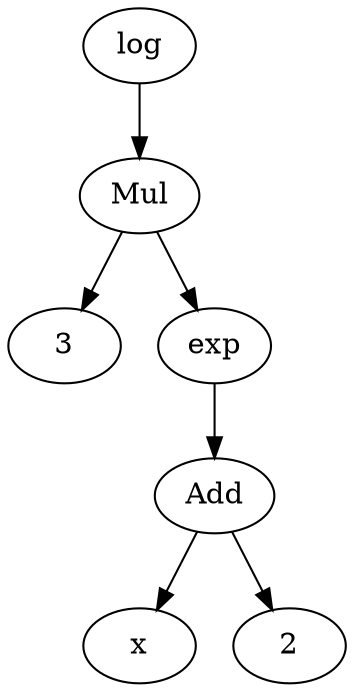 digraph{

# Graph style
"rankdir"="TD"

#########
# Nodes #
#########

"Symbol(x)" ["color"="black", "label"="x", "shape"="ellipse"];
"Integer(3)" ["color"="black", "label"="3", "shape"="ellipse"];
"Integer(2)" ["color"="black", "label"="2", "shape"="ellipse"];
"Add(Integer(2), Symbol(x))" ["color"="black", "label"="Add", "shape"="ellipse"];
"exp(Add(Integer(2), Symbol(x)))" ["color"="black", "label"="exp", "shape"="ellipse"];
"Mul(Integer(3), exp(Add(Integer(2), Symbol(x))))" ["color"="black", "label"="Mul", "shape"="ellipse"];
"log(Mul(Integer(3), exp(Add(Integer(2), Symbol(x)))))" ["color"="black", "label"="log", "shape"="ellipse"];

#########
# Edges #
#########

"Add(Integer(2), Symbol(x))" -> "Symbol(x)";
"Add(Integer(2), Symbol(x))" -> "Integer(2)";
"exp(Add(Integer(2), Symbol(x)))" -> "Add(Integer(2), Symbol(x))";
"Mul(Integer(3), exp(Add(Integer(2), Symbol(x))))" -> "Integer(3)";
"Mul(Integer(3), exp(Add(Integer(2), Symbol(x))))" -> "exp(Add(Integer(2), Symbol(x)))";
"log(Mul(Integer(3), exp(Add(Integer(2), Symbol(x)))))" -> "Mul(Integer(3), exp(Add(Integer(2), Symbol(x))))";
}